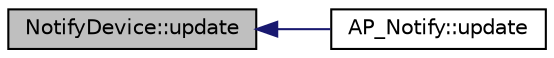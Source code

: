 digraph "NotifyDevice::update"
{
 // INTERACTIVE_SVG=YES
  edge [fontname="Helvetica",fontsize="10",labelfontname="Helvetica",labelfontsize="10"];
  node [fontname="Helvetica",fontsize="10",shape=record];
  rankdir="LR";
  Node1 [label="NotifyDevice::update",height=0.2,width=0.4,color="black", fillcolor="grey75", style="filled" fontcolor="black"];
  Node1 -> Node2 [dir="back",color="midnightblue",fontsize="10",style="solid",fontname="Helvetica"];
  Node2 [label="AP_Notify::update",height=0.2,width=0.4,color="black", fillcolor="white", style="filled",URL="$classAP__Notify.html#af0f7003f65d99efcffa33d7060c56ac9",tooltip="update - allow updates of leds that cannot be updated during a timed interrupt "];
}
